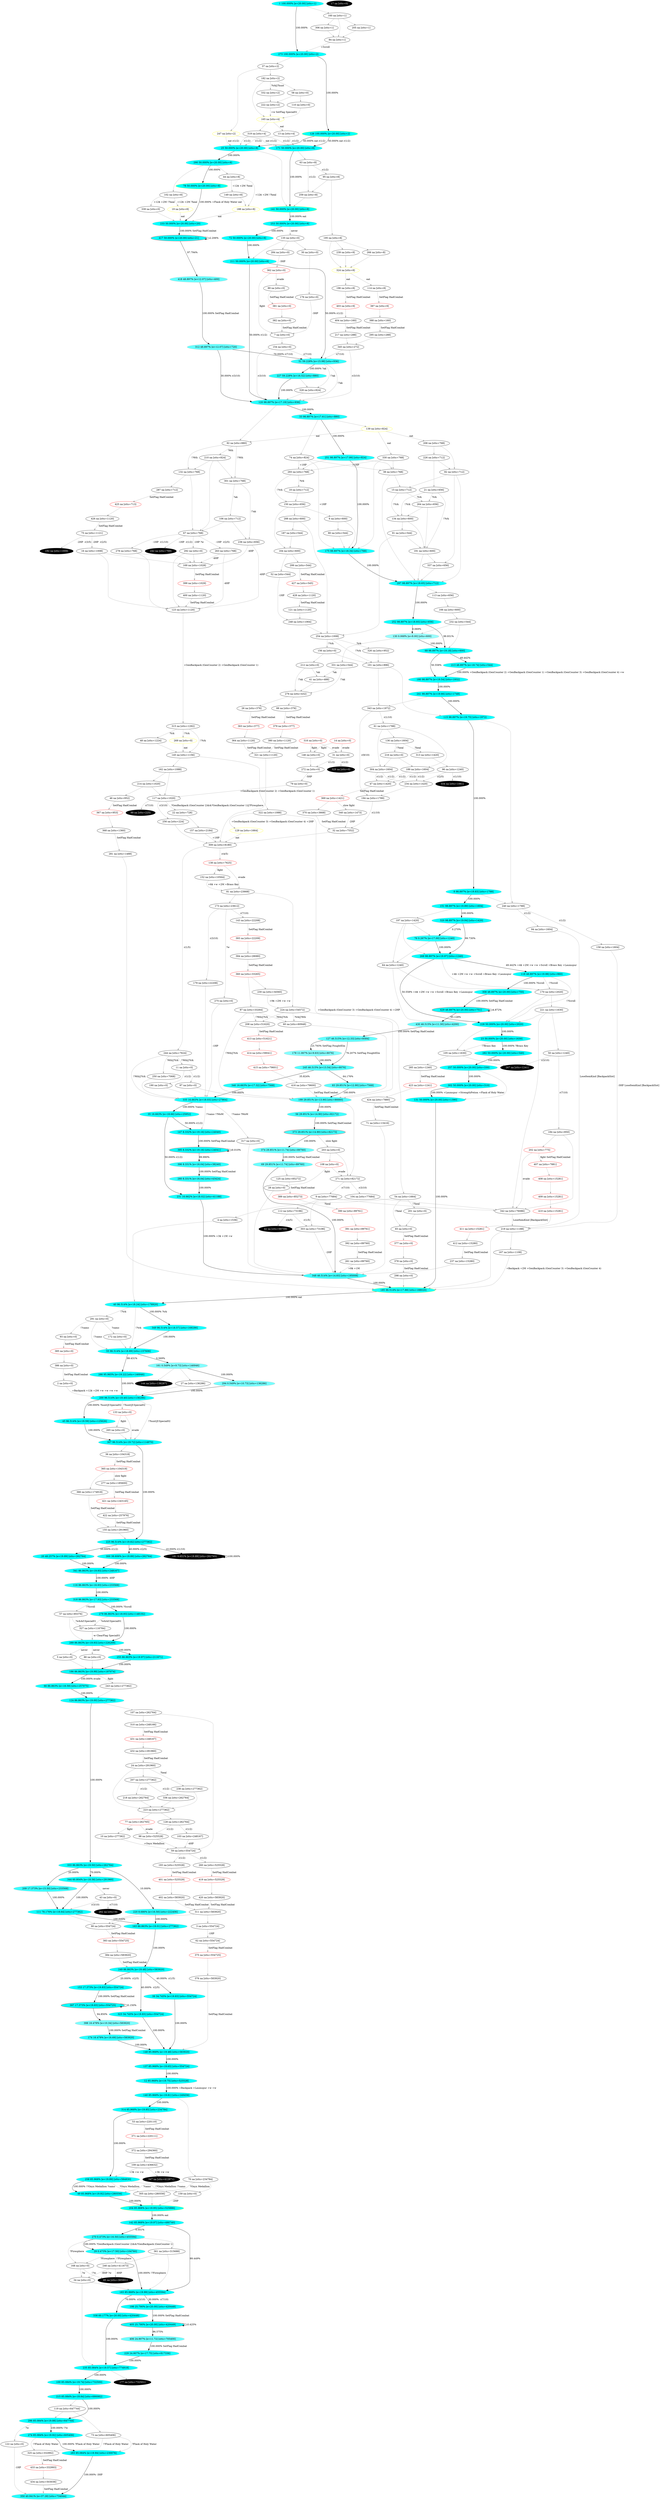 digraph g {
  "A1" [style=filled fillcolor="#00ffff"label="1 100.000% [e=20.00] [stts=1]" color=grey];
  "A2" [style=filled fillcolor="white"label="2 na [stts=0]" ];
  "A3" [style=filled fillcolor="white"label="3 na [stts=554724]" ];
  "A4" [style=filled fillcolor="white"label="4 na [stts=1536]" ];
  "A5" [style=filled fillcolor="white"label="5 na [stts=0]" ];
  "A6" [style=filled fillcolor="white"label="6 na [stts=600]" ];
  "A7" [style=filled fillcolor="white"label="7 na [stts=0]" ];
  "A8" [style=filled fillcolor="#02ffff"label="8 98.897% [e=19.83] [stts=1788]" color=grey];
  "A9" [style=filled fillcolor="white"label="9 na [stts=77684]" ];
  "A10" [style=filled fillcolor="white"label="10 na [stts=277362]" ];
  "A11" [style=filled fillcolor="white"label="11 na [stts=0]" ];
  "A12" [style=filled fillcolor="#03ffff"label="12 85.968% [e=19.75] [stts=525528]" color=grey];
  "A13" [style=filled fillcolor="white"label="13 na [stts=4]" ];
  "A14" [style=filled fillcolor="white"label="14 na [stts=0]" color=red];
  "A15" [style=filled fillcolor="white"label="15 na [stts=712]" ];
  "A16" [style=filled fillcolor="white"label="16 na [stts=1008]" ];
  "A17" [style=filled fillcolor="black"label="17 na [stts=0]" style=filled fontcolor=white];
  "A18" [style=filled fillcolor="white"label="18 na [stts=712]" ];
  "A19" [style=filled fillcolor="white"label="19 na [stts=8]" color=yellow style=filled];
  "A20" [style=filled fillcolor="#01ffff"label="20 48.257% [e=19.89] [stts=262764]" color=grey];
  "A21" [style=filled fillcolor="white"label="21 na [stts=656]" ];
  "A22" [style=filled fillcolor="white"label="22 na [stts=728]" ];
  "A23" [style=filled fillcolor="#00ffff"label="23 50.000% [e=20.00] [stts=1630]" color=grey];
  "A24" [style=filled fillcolor="white"label="24 na [stts=291960]" ];
  "A25" [style=filled fillcolor="#00ffff"label="25 50.000% [e=20.00] [stts=8]" color=grey];
  "A27" [style=filled fillcolor="white"label="27 na [stts=136286]" ];
  "A28" [style=filled fillcolor="white"label="28 na [stts=0]" ];
  "A29" [style=filled fillcolor="#1fffff"label="29 0.473% [e=17.50] [stts=104760]" color=grey];
  "A30" [style=filled fillcolor="white"label="30 na [stts=0]" ];
  "A31" [style=filled fillcolor="white"label="31 na [stts=0]" ];
  "A32" [style=filled fillcolor="white"label="32 na [stts=7552]" ];
  "A33" [style=filled fillcolor="#1effff"label="33 98.897% [e=17.61] [stts=880]" color=grey];
  "A34" [style=filled fillcolor="white"label="34 na [stts=0]" ];
  "A35" [style=filled fillcolor="#11ffff"label="35 16.663% [e=18.66] [stts=25952]" color=grey];
  "A37" [style=filled fillcolor="white"label="37 na [stts=2]" ];
  "A38" [style=filled fillcolor="white"label="38 na [stts=768]" ];
  "A39" [style=filled fillcolor="#02ffff"label="39 34.745% [e=19.83] [stts=554724]" color=grey];
  "A40" [style=filled fillcolor="#16ffff"label="40 96.514% [e=18.24] [stts=178920]" color=grey];
  "A41" [style=filled fillcolor="white"label="41 na [stts=488]" ];
  "A42" [style=filled fillcolor="black"label="42 na [stts=68709]" style=filled fontcolor=white];
  "A43" [style=filled fillcolor="white"label="43 na [stts=0]" ];
  "A44" [style=filled fillcolor="white"label="44 na [stts=8]" ];
  "A45" [style=filled fillcolor="#05ffff"label="45 96.514% [e=19.59] [stts=125626]" color=grey];
  "A48" [style=filled fillcolor="white"label="48 na [stts=1224]" ];
  "A49" [style=filled fillcolor="#00ffff"label="49 85.968% [e=19.92] [stts=280556]" color=grey];
  "A50" [style=filled fillcolor="white"label="50 na [stts=1240]" ];
  "A51" [style=filled fillcolor="#33ffff"label="51 59.228% [e=15.98] [stts=936]" color=grey];
  "A52" [style=filled fillcolor="white"label="52 na [stts=544]" ];
  "A54" [style=filled fillcolor="white"label="54 na [stts=1664]" ];
  "A55" [style=filled fillcolor="#0effff"label="55 96.514% [e=18.89] [stts=157606]" color=grey];
  "A57" [style=filled fillcolor="white"label="57 na [stts=85376]" ];
  "A58" [style=filled fillcolor="white"label="58 na [stts=0]" ];
  "A59" [style=filled fillcolor="white"label="59 na [stts=554724]" ];
  "A60" [style=filled fillcolor="white"label="60 na [stts=60948]" ];
  "A61" [style=filled fillcolor="white"label="61 na [stts=1788]" ];
  "A63" [style=filled fillcolor="white"label="63 na [stts=8]" ];
  "A64" [style=filled fillcolor="white"label="64 na [stts=1240]" ];
  "A66" [style=filled fillcolor="#11ffff"label="66 86.863% [e=18.59] [stts=257075]" color=grey];
  "A67" [style=filled fillcolor="white"label="67 na [stts=768]" ];
  "A68" [style=filled fillcolor="#0affff"label="68 98.897% [e=19.18] [stts=600]" color=grey];
  "A69" [style=filled fillcolor="#69ffff"label="69 29.851% [e=11.74] [stts=89760]" color=grey];
  "A70" [style=filled fillcolor="white"label="70 na [stts=234784]" ];
  "A71" [style=filled fillcolor="white"label="71 na [stts=13416]" ];
  "A72" [style=filled fillcolor="#00ffff"label="72 50.000% [e=20.00] [stts=8]" color=grey];
  "A73" [style=filled fillcolor="white"label="73 na [stts=605406]" ];
  "A74" [style=filled fillcolor="white"label="74 na [stts=824]" ];
  "A75" [style=filled fillcolor="white"label="75 na [stts=1121]" ];
  "A76" [style=filled fillcolor="#26ffff"label="76 0.267% [e=17.00] [stts=1240]" color=grey];
  "A77" [style=filled fillcolor="white"label="77 na [stts=262765]" color=red];
  "A78" [style=filled fillcolor="#00ffff"label="78 50.000% [e=20.00] [stts=8]" color=yellow];
  "A79" [style=filled fillcolor="white"label="79 na [stts=0]" ];
  "A80" [style=filled fillcolor="white"label="80 na [stts=544]" ];
  "A81" [style=filled fillcolor="white"label="81 na [stts=23668]" ];
  "A82" [style=filled fillcolor="white"label="82 na [stts=712]" ];
  "A83" [style=filled fillcolor="#5affff"label="83 29.851% [e=12.90] [stts=7568]" color=grey];
  "A84" [style=filled fillcolor="white"label="84 na [stts=1]" ];
  "A85" [style=filled fillcolor="black"label="85 na [stts=385901]" style=filled fontcolor=white];
  "A86" [style=filled fillcolor="white"label="86 na [stts=0]" ];
  "A87" [style=filled fillcolor="white"label="87 na [stts=33264]" ];
  "A91" [style=filled fillcolor="white"label="91 na [stts=544]" ];
  "A92" [style=filled fillcolor="white"label="92 na [stts=880]" ];
  "A94" [style=filled fillcolor="white"label="94 na [stts=1604]" ];
  "A95" [style=filled fillcolor="white"label="95 na [stts=8]" ];
  "A96" [style=filled fillcolor="white"label="96 na [stts=1240]" ];
  "A97" [style=filled fillcolor="white"label="97 na [stts=0]" ];
  "A98" [style=filled fillcolor="white"label="98 na [stts=525528]" ];
  "A99" [style=filled fillcolor="black"label="99 na [stts=225]" style=filled fontcolor=white];
  "A100" [style=filled fillcolor="#03ffff"label="100 85.084% [e=19.74] [stts=732500]" color=grey];
  "A101" [style=filled fillcolor="white"label="101 na [stts=896]" ];
  "A102" [style=filled fillcolor="white"label="102 na [stts=8]" ];
  "A103" [style=filled fillcolor="white"label="103 na [stts=248167]" ];
  "A104" [style=filled fillcolor="white"label="104 na [stts=77684]" ];
  "A105" [style=filled fillcolor="white"label="105 na [stts=1630]" ];
  "A106" [style=filled fillcolor="white"label="106 na [stts=712]" ];
  "A107" [style=filled fillcolor="white"label="107 na [stts=262764]" ];
  "A108" [style=filled fillcolor="white"label="108 na [stts=0]" color=red];
  "A109" [style=filled fillcolor="white"label="109 na [stts=436632]" ];
  "A110" [style=filled fillcolor="white"label="110 na [stts=0]" ];
  "A111" [style=filled fillcolor="#11ffff"label="111 78.176% [e=18.64] [stts=277362]" color=grey];
  "A112" [style=filled fillcolor="white"label="112 na [stts=73196]" ];
  "A113" [style=filled fillcolor="white"label="113 na [stts=656]" ];
  "A115" [style=filled fillcolor="#03ffff"label="115 98.897% [e=19.75] [stts=1972]" color=grey];
  "A116" [style=filled fillcolor="#27ffff"label="116 86.863% [e=16.93] [stts=233568]" color=grey];
  "A117" [style=filled fillcolor="white"label="117 na [stts=1020]" ];
  "A118" [style=filled fillcolor="#00ffff"label="118 48.897% [e=19.98] [stts=960]" color=grey];
  "A119" [style=filled fillcolor="white"label="119 na [stts=647744]" ];
  "A120" [style=filled fillcolor="#23ffff"label="120 98.897% [e=17.19] [stts=936]" color=grey];
  "A121" [style=filled fillcolor="white"label="121 na [stts=1120]" ];
  "A122" [style=filled fillcolor="white"label="122 na [stts=0]" ];
  "A123" [style=filled fillcolor="white"label="123 na [stts=1120]" ];
  "A124" [style=filled fillcolor="#0cffff"label="124 86.863% [e=19.00] [stts=277362]" color=grey];
  "A126" [style=filled fillcolor="#00ffff"label="126 100.000% [e=20.00] [stts=2]" color=yellow];
  "A127" [style=filled fillcolor="#61ffff"label="127 46.515% [e=12.33] [stts=8584]" color=grey];
  "A128" [style=filled fillcolor="white"label="128 na [stts=262764]" ];
  "A129" [style=filled fillcolor="white"label="129 na [stts=1664]" color=yellow style=filled];
  "A130" [style=filled fillcolor="#99ffff"label="130 0.068% [e=8.00] [stts=600]" color=grey];
  "A131" [style=filled fillcolor="#00ffff"label="131 50.000% [e=20.00] [stts=1390]" color=grey];
  "A132" [style=filled fillcolor="white"label="132 na [stts=768]" ];
  "A133" [style=filled fillcolor="white"label="133 na [stts=0]" color=red];
  "A134" [style=filled fillcolor="white"label="134 na [stts=600]" ];
  "A135" [style=filled fillcolor="white"label="135 na [stts=0]" ];
  "A136" [style=filled fillcolor="white"label="136 na [stts=1604]" ];
  "A137" [style=filled fillcolor="#04ffff"label="137 85.968% [e=19.65] [stts=554724]" color=grey];
  "A138" [style=filled fillcolor="white"label="138 na [stts=7625]" color=red];
  "A139" [style=filled fillcolor="white"label="139 na [stts=824]" color=yellow];
  "A140" [style=filled fillcolor="#02ffff"label="140 85.968% [e=19.81] [stts=249458]" color=grey];
  "A141" [style=filled fillcolor="#00ffff"label="141 50.000% [e=20.00] [stts=8]" color=yellow];
  "A142" [style=filled fillcolor="#00ffff"label="142 85.968% [e=19.97] [stts=490740]" color=grey];
  "A144" [style=filled fillcolor="black"label="144 na [stts=136287]" style=filled fontcolor=white];
  "A145" [style=filled fillcolor="white"label="145 na [stts=1156]" ];
  "A146" [style=filled fillcolor="white"label="146 na [stts=0]" ];
  "A148" [style=filled fillcolor="#06ffff"label="148 85.968% [e=19.48] [stts=583920]" color=grey];
  "A149" [style=filled fillcolor="white"label="149 na [stts=8]" ];
  "A150" [style=filled fillcolor="white"label="150 na [stts=656]" ];
  "A151" [style=filled fillcolor="#01ffff"label="151 98.897% [e=19.89] [stts=1604]" color=grey];
  "A152" [style=filled fillcolor="white"label="152 na [stts=10564]" ];
  "A154" [style=filled fillcolor="white"label="154 na [stts=0]" ];
  "A155" [style=filled fillcolor="white"label="155 na [stts=291960]" ];
  "A156" [style=filled fillcolor="white"label="156 na [stts=0]" ];
  "A157" [style=filled fillcolor="white"label="157 na [stts=2184]" ];
  "A158" [style=filled fillcolor="white"label="158 na [stts=1604]" ];
  "A159" [style=filled fillcolor="white"label="159 na [stts=0]" ];
  "A160" [style=filled fillcolor="white"label="160 na [stts=1]" ];
  "A161" [style=filled fillcolor="#82ffff"label="161 0.549% [e=9.73] [stts=146946]" color=grey];
  "A162" [style=filled fillcolor="white"label="162 na [stts=1088]" ];
  "A163" [style=filled fillcolor="#0cffff"label="163 86.863% [e=19.01] [stts=277362]" color=grey];
  "A164" [style=filled fillcolor="white"label="164 na [stts=600]" ];
  "A165" [style=filled fillcolor="white"label="165 na [stts=4]" color=yellow style=filled];
  "A166" [style=filled fillcolor="white"label="166 na [stts=600]" ];
  "A167" [style=filled fillcolor="white"label="167 na [stts=1108]" ];
  "A168" [style=filled fillcolor="white"label="168 na [stts=0]" ];
  "A170" [style=filled fillcolor="white"label="170 na [stts=2020]" ];
  "A171" [style=filled fillcolor="#00ffff"label="171 50.000% [e=20.00] [stts=8]" color=grey];
  "A172" [style=filled fillcolor="white"label="172 na [stts=0]" ];
  "A173" [style=filled fillcolor="white"label="173 na [stts=23612]" ];
  "A174" [style=filled fillcolor="#2affff"label="174 16.478% [e=16.69] [stts=583920]" color=grey];
  "A175" [style=filled fillcolor="#15ffff"label="175 98.897% [e=18.34] [stts=768]" color=grey];
  "A176" [style=filled fillcolor="white"label="176 na [stts=0]" ];
  "A177" [style=filled fillcolor="black"label="177 na [stts=732501]" style=filled fontcolor=white];
  "A178" [style=filled fillcolor="#84ffff"label="178 11.067% [e=9.63] [stts=8076]" color=grey];
  "A179" [style=filled fillcolor="white"label="179 na [stts=22208]" ];
  "A180" [style=filled fillcolor="#05ffff"label="180 98.897% [e=19.54] [stts=1932]" color=grey];
  "A181" [style=filled fillcolor="black"label="181 9.651% [e=19.89] [stts=262765]" style=filled fontcolor=white];
  "A182" [style=filled fillcolor="white"label="182 na [stts=2]" ];
  "A183" [style=filled fillcolor="#00ffff"label="183 85.968% [e=19.99] [stts=455594]" color=grey];
  "A184" [style=filled fillcolor="white"label="184 na [stts=850]" ];
  "A185" [style=filled fillcolor="#1bffff"label="185 96.514% [e=17.88] [stts=188020]" color=yellow style=filled];
  "A186" [style=filled fillcolor="#00ffff"label="186 86.863% [e=19.99] [stts=197074]" color=red];
  "A187" [style=filled fillcolor="white"label="187 na [stts=544]" ];
  "A188" [style=filled fillcolor="white"label="188 na [stts=8]" color=yellow];
  "A189" [style=filled fillcolor="white"label="189 na [stts=1604]" ];
  "A190" [style=filled fillcolor="white"label="190 na [stts=0]" ];
  "A191" [style=filled fillcolor="white"label="191 na [stts=600]" ];
  "A192" [style=filled fillcolor="black"label="192 na [stts=1009]" style=filled fontcolor=white];
  "A194" [style=filled fillcolor="white"label="194 na [stts=1789]" ];
  "A195" [style=filled fillcolor="white"label="195 na [stts=8]" ];
  "A197" [style=filled fillcolor="white"label="197 na [stts=1420]" ];
  "A199" [style=filled fillcolor="#4dffff"label="199 29.851% [e=13.90] [stts=86660]" color=grey];
  "A200" [style=filled fillcolor="#07ffff"label="200 96.514% [e=19.40] [stts=136286]" color=grey];
  "A201" [style=filled fillcolor="white"label="201 na [stts=0]" ];
  "A203" [style=filled fillcolor="white"label="203 na [stts=0]" ];
  "A204" [style=filled fillcolor="#00ffff"label="204 85.968% [e=19.95] [stts=525886]" color=yellow];
  "A205" [style=filled fillcolor="white"label="205 na [stts=1]" ];
  "A206" [style=filled fillcolor="white"label="206 na [stts=768]" ];
  "A207" [style=filled fillcolor="white"label="207 na [stts=277362]" ];
  "A209" [style=filled fillcolor="#39ffff"label="209 17.373% [e=15.50] [stts=233568]" color=grey];
  "A210" [style=filled fillcolor="white"label="210 na [stts=824]" ];
  "A211" [style=filled fillcolor="#00ffff"label="211 50.000% [e=20.00] [stts=8]" color=grey];
  "A212" [style=filled fillcolor="white"label="212 na [stts=0]" ];
  "A213" [style=filled fillcolor="#10ffff"label="213 48.897% [e=18.74] [stts=544]" color=grey];
  "A214" [style=filled fillcolor="white"label="214 na [stts=1020]" ];
  "A215" [style=filled fillcolor="#01ffff"label="215 85.084% [e=19.84] [stts=690082]" color=grey];
  "A216" [style=filled fillcolor="white"label="216 na [stts=0]" ];
  "A217" [style=filled fillcolor="white"label="217 na [stts=288]" ];
  "A218" [style=filled fillcolor="white"label="218 na [stts=262764]" ];
  "A219" [style=filled fillcolor="white"label="219 na [stts=1188]" ];
  "A220" [style=filled fillcolor="#2cffff"label="220 8.686% [e=16.50] [stts=222406]" color=grey];
  "A221" [style=filled fillcolor="white"label="221 na [stts=1630]" ];
  "A222" [style=filled fillcolor="white"label="222 na [stts=2]" ];
  "A223" [style=filled fillcolor="white"label="223 na [stts=277362]" ];
  "A224" [style=filled fillcolor="white"label="224 na [stts=54572]" ];
  "A225" [style=filled fillcolor="#02ffff"label="225 96.514% [e=19.82] [stts=277362]" color=grey];
  "A226" [style=filled fillcolor="white"label="226 na [stts=712]" ];
  "A227" [style=filled fillcolor="#2cffff"label="227 59.228% [e=16.52] [stts=880]" color=grey];
  "A228" [style=filled fillcolor="#00ffff"label="228 50.000% [e=20.00] [stts=2020]" color=grey];
  "A229" [style=filled fillcolor="#1cffff"label="229 24.907% [e=17.75] [stts=817336]" color=grey];
  "A230" [style=filled fillcolor="white"label="230 na [stts=34560]" ];
  "A231" [style=filled fillcolor="#19ffff"label="231 16.662% [e=18.02] [stts=41188]" color=grey];
  "A232" [style=filled fillcolor="white"label="232 na [stts=544]" ];
  "A234" [style=filled fillcolor="white"label="234 na [stts=1420]" ];
  "A235" [style=filled fillcolor="#05ffff"label="235 85.084% [e=19.57] [stts=774918]" color=grey];
  "A236" [style=filled fillcolor="white"label="236 na [stts=656]" ];
  "A237" [style=filled fillcolor="white"label="237 na [stts=15280]" ];
  "A238" [style=filled fillcolor="white"label="238 na [stts=277362]" ];
  "A239" [style=filled fillcolor="white"label="239 na [stts=8]" ];
  "A240" [style=filled fillcolor="white"label="240 na [stts=1788]" ];
  "A241" [style=filled fillcolor="#04ffff"label="241 98.897% [e=19.66] [stts=1748]" color=grey];
  "A242" [style=filled fillcolor="black"label="242 na [stts=769]" style=filled fontcolor=white];
  "A243" [style=filled fillcolor="white"label="243 na [stts=277362]" ];
  "A244" [style=filled fillcolor="white"label="244 na [stts=7624]" ];
  "A245" [style=filled fillcolor="#52ffff"label="245 46.515% [e=13.54] [stts=8076]" color=grey];
  "A246" [style=filled fillcolor="white"label="246 na [stts=411673]" ];
  "A247" [style=filled fillcolor="white"label="247 na [stts=2]" color=yellow];
  "A248" [style=filled fillcolor="white"label="248 na [stts=1064]" ];
  "A249" [style=filled fillcolor="#06ffff"label="249 86.863% [e=19.48] [stts=583920]" color=grey];
  "A250" [style=filled fillcolor="white"label="250 na [stts=7068]" ];
  "A251" [style=filled fillcolor="#19ffff"label="251 98.897% [e=17.99] [stts=824]" color=grey];
  "A252" [style=filled fillcolor="#0dffff"label="252 98.897% [e=18.93] [stts=656]" color=grey];
  "A253" [style=filled fillcolor="#00ffff"label="253 50.000% [e=20.00] [stts=8]" color=grey];
  "A254" [style=filled fillcolor="white"label="254 na [stts=1008]" ];
  "A255" [style=filled fillcolor="#00ffff"label="255 86.863% [e=19.97] [stts=211671]" color=grey];
  "A256" [style=filled fillcolor="white"label="256 na [stts=224]" ];
  "A257" [style=filled fillcolor="#00ffff"label="257 50.000% [e=20.00] [stts=330]" color=grey];
  "A258" [style=filled fillcolor="#01ffff"label="258 85.968% [e=19.89] [stts=584830]" color=grey];
  "A259" [style=filled fillcolor="white"label="259 na [stts=8]" ];
  "A261" [style=filled fillcolor="white"label="261 na [stts=89760]" ];
  "A262" [style=filled fillcolor="black"label="262 na [stts=0]" style=filled fontcolor=white];
  "A263" [style=filled fillcolor="white"label="263 na [stts=768]" ];
  "A264" [style=filled fillcolor="white"label="264 na [stts=656]" ];
  "A265" [style=filled fillcolor="white"label="265 na [stts=0]" ];
  "A266" [style=filled fillcolor="white"label="266 na [stts=8]" ];
  "A267" [style=filled fillcolor="black"label="267 na [stts=1241]" style=filled fontcolor=white];
  "A268" [style=filled fillcolor="#00ffff"label="268 98.897% [e=19.97] [stts=1240]" color=grey];
  "A269" [style=filled fillcolor="white"label="269 na [stts=0]" color=yellow style=filled];
  "A270" [style=filled fillcolor="#2cffff"label="270 0.473% [e=16.50] [stts=455594]" color=grey];
  "A271" [style=filled fillcolor="white"label="271 na [stts=82172]" ];
  "A272" [style=filled fillcolor="white"label="272 na [stts=0]" ];
  "A273" [style=filled fillcolor="#00ffff"label="273 100.000% [e=20.00] [stts=2]" color=grey];
  "A274" [style=filled fillcolor="#01ffff"label="274 85.084% [e=19.92] [stts=605406]" color=grey];
  "A275" [style=filled fillcolor="white"label="275 na [stts=0]" ];
  "A276" [style=filled fillcolor="white"label="276 na [stts=432]" ];
  "A278" [style=filled fillcolor="white"label="278 na [stts=768]" ];
  "A279" [style=filled fillcolor="#0dffff"label="279 86.863% [e=18.93] [stts=148192]" color=grey];
  "A280" [style=filled fillcolor="#32ffff"label="280 8.331% [e=16.04] [stts=43424]" color=grey];
  "A281" [style=filled fillcolor="white"label="281 na [stts=1488]" ];
  "A282" [style=filled fillcolor="#00ffff"label="282 50.000% [e=20.00] [stts=540]" color=grey];
  "A283" [style=filled fillcolor="#00ffff"label="283 85.084% [e=19.94] [stts=230076]" color=grey];
  "A284" [style=filled fillcolor="white"label="284 na [stts=0]" ];
  "A286" [style=filled fillcolor="#0affff"label="286 95.965% [e=19.22] [stts=146946]" color=grey];
  "A288" [style=filled fillcolor="white"label="288 na [stts=600]" ];
  "A289" [style=filled fillcolor="#00ffff"label="289 86.863% [e=19.93] [stts=226269]" color=grey];
  "A290" [style=filled fillcolor="#00ffff"label="290 50.000% [e=20.00] [stts=8]" color=grey];
  "A291" [style=filled fillcolor="white"label="291 na [stts=0]" ];
  "A292" [style=filled fillcolor="white"label="292 na [stts=0]" ];
  "A293" [style=filled fillcolor="white"label="293 na [stts=768]" ];
  "A294" [style=filled fillcolor="#76ffff"label="294 0.549% [e=10.73] [stts=136286]" color=grey];
  "A295" [style=filled fillcolor="white"label="295 na [stts=288]" ];
  "A296" [style=filled fillcolor="#01ffff"label="296 85.084% [e=19.88] [stts=647744]" color=grey];
  "A297" [style=filled fillcolor="#11ffff"label="297 98.897% [e=18.65] [stts=712]" color=grey];
  "A298" [style=filled fillcolor="white"label="298 na [stts=0]" ];
  "A300" [style=filled fillcolor="#01ffff"label="300 38.606% [e=19.89] [stts=262764]" color=grey];
  "A301" [style=filled fillcolor="white"label="301 na [stts=768]" ];
  "A302" [style=filled fillcolor="#00ffff"label="302 50.000% [e=20.00] [stts=310]" color=grey];
  "A303" [style=filled fillcolor="white"label="303 na [stts=73196]" ];
  "A304" [style=filled fillcolor="white"label="304 na [stts=1604]" ];
  "A305" [style=filled fillcolor="white"label="305 na [stts=280556]" ];
  "A306" [style=filled fillcolor="white"label="306 na [stts=1]" ];
  "A307" [style=filled fillcolor="#03ffff"label="307 96.514% [e=19.72] [stts=114970]" color=grey];
  "A309" [style=filled fillcolor="white"label="309 na [stts=8180]" ];
  "A311" [style=filled fillcolor="white"label="311 na [stts=583920]" ];
  "A312" [style=filled fillcolor="#65ffff"label="312 48.897% [e=12.07] [stts=720]" color=grey];
  "A313" [style=filled fillcolor="white"label="313 na [stts=1420]" ];
  "A314" [style=filled fillcolor="#01ffff"label="314 85.968% [e=19.85] [stts=234784]" color=grey];
  "A315" [style=filled fillcolor="white"label="315 na [stts=1292]" ];
  "A316" [style=filled fillcolor="white"label="316 na [stts=0]" color=red];
  "A317" [style=filled fillcolor="white"label="317 na [stts=0]" ];
  "A318" [style=filled fillcolor="#1affff"label="318 86.863% [e=17.93] [stts=233568]" color=grey];
  "A319" [style=filled fillcolor="white"label="319 na [stts=4]" ];
  "A320" [style=filled fillcolor="#00ffff"label="320 98.897% [e=19.94] [stts=1420]" color=grey];
  "A321" [style=filled fillcolor="white"label="321 na [stts=1120]" ];
  "A322" [style=filled fillcolor="white"label="322 na [stts=1088]" ];
  "A323" [style=filled fillcolor="#02ffff"label="323 34.745% [e=19.83] [stts=554724]" color=grey];
  "A324" [style=filled fillcolor="white"label="324 na [stts=8]" color=yellow];
  "A326" [style=filled fillcolor="white"label="326 na [stts=952]" ];
  "A327" [style=filled fillcolor="white"label="327 na [stts=116784]" ];
  "A328" [style=filled fillcolor="white"label="328 na [stts=824]" ];
  "A329" [style=filled fillcolor="black"label="329 na [stts=0]" style=filled fontcolor=white];
  "A330" [style=filled fillcolor="white"label="330 na [stts=768]" ];
  "A331" [style=filled fillcolor="white"label="331 na [stts=544]" ];
  "A332" [style=filled fillcolor="white"label="332 na [stts=2]" ];
  "A333" [style=filled fillcolor="#06ffff"label="333 86.863% [e=19.50] [stts=262764]" color=grey];
  "A334" [style=filled fillcolor="black"label="334 na [stts=1061]" style=filled fontcolor=white];
  "A335" [style=filled fillcolor="#19ffff"label="335 16.663% [e=18.03] [stts=27864]" color=grey];
  "A336" [style=filled fillcolor="white"label="336 na [stts=262764]" ];
  "A337" [style=filled fillcolor="white"label="337 na [stts=656]" ];
  "A338" [style=filled fillcolor="#00ffff"label="338 60.177% [e=20.00] [stts=420448]" color=grey];
  "A339" [style=filled fillcolor="white"label="339 na [stts=0]" ];
  "A340" [style=filled fillcolor="white"label="340 na [stts=1473]" ];
  "A341" [style=filled fillcolor="#00ffff"label="341 86.863% [e=19.93] [stts=248167]" color=grey];
  "A342" [style=filled fillcolor="white"label="342 na [stts=76086]" ];
  "A343" [style=filled fillcolor="white"label="343 na [stts=1972]" ];
  "A344" [style=filled fillcolor="#12ffff"label="344 60.804% [e=18.58] [stts=291960]" color=grey];
  "A345" [style=filled fillcolor="white"label="345 na [stts=272]" ];
  "A346" [style=filled fillcolor="#22ffff"label="346 16.663% [e=17.32] [stts=7568]" color=grey];
  "A347" [style=filled fillcolor="black"label="347 na [stts=412871]" style=filled fontcolor=white];
  "A348" [style=filled fillcolor="#41ffff"label="348 46.514% [e=14.83] [stts=195008]" color=grey];
  "A349" [style=filled fillcolor="#12ffff"label="349 96.514% [e=18.57] [stts=168286]" color=grey];
  "A350" [style=filled fillcolor="#24ffff"label="350 40.941% [e=37.28] [stts=734044]" color=grey];
  "A360" [style=filled fillcolor="white"label="360 na [stts=33265]" color=red];
  "A361" [style=filled fillcolor="white"label="361 na [stts=315688]" ];
  "A362" [style=filled fillcolor="white"label="362 na [stts=0]" color=red];
  "A26" [style=filled fillcolor="white"label="26 na [stts=376]" ];
  "A363" [style=filled fillcolor="white"label="363 na [stts=377]" color=red];
  "A364" [style=filled fillcolor="white"label="364 na [stts=1120]" ];
  "A36" [style=filled fillcolor="white"label="36 na [stts=104318]" ];
  "A365" [style=filled fillcolor="white"label="365 na [stts=104319]" color=red];
  "A366" [style=filled fillcolor="white"label="366 na [stts=174918]" ];
  "A46" [style=filled fillcolor="white"label="46 na [stts=952]" ];
  "A367" [style=filled fillcolor="white"label="367 na [stts=953]" color=red];
  "A368" [style=filled fillcolor="white"label="368 na [stts=1360]" ];
  "A47" [style=filled fillcolor="white"label="47 na [stts=1420]" ];
  "A369" [style=filled fillcolor="white"label="369 na [stts=1421]" color=red];
  "A370" [style=filled fillcolor="white"label="370 na [stts=3668]" ];
  "A53" [style=filled fillcolor="white"label="53 na [stts=220110]" ];
  "A371" [style=filled fillcolor="white"label="371 na [stts=220111]" color=red];
  "A372" [style=filled fillcolor="white"label="372 na [stts=294360]" ];
  "A56" [style=filled fillcolor="#41ffff"label="56 29.851% [e=14.90] [stts=82172]" color=grey];
  "A373" [style=filled fillcolor="#41ffff"label="373 29.851% [e=14.90] [stts=82173]" color=red];
  "A374" [style=filled fillcolor="#69ffff"label="374 29.851% [e=11.74] [stts=89760]" color=grey];
  "A62" [style=filled fillcolor="white"label="62 na [stts=554724]" ];
  "A375" [style=filled fillcolor="white"label="375 na [stts=554725]" color=red];
  "A376" [style=filled fillcolor="white"label="376 na [stts=583920]" ];
  "A65" [style=filled fillcolor="white"label="65 na [stts=0]" ];
  "A377" [style=filled fillcolor="white"label="377 na [stts=0]" color=red];
  "A378" [style=filled fillcolor="white"label="378 na [stts=0]" ];
  "A88" [style=filled fillcolor="white"label="88 na [stts=376]" ];
  "A379" [style=filled fillcolor="white"label="379 na [stts=377]" color=red];
  "A380" [style=filled fillcolor="white"label="380 na [stts=1120]" ];
  "A89" [style=filled fillcolor="white"label="89 na [stts=0]" ];
  "A381" [style=filled fillcolor="white"label="381 na [stts=0]" color=red];
  "A382" [style=filled fillcolor="white"label="382 na [stts=0]" ];
  "A90" [style=filled fillcolor="white"label="90 na [stts=554724]" ];
  "A383" [style=filled fillcolor="white"label="383 na [stts=554725]" color=red];
  "A384" [style=filled fillcolor="white"label="384 na [stts=583920]" ];
  "A93" [style=filled fillcolor="white"label="93 na [stts=0]" ];
  "A385" [style=filled fillcolor="white"label="385 na [stts=0]" color=red];
  "A386" [style=filled fillcolor="white"label="386 na [stts=0]" ];
  "A114" [style=filled fillcolor="white"label="114 na [stts=8]" ];
  "A387" [style=filled fillcolor="white"label="387 na [stts=9]" color=red];
  "A388" [style=filled fillcolor="white"label="388 na [stts=160]" ];
  "A125" [style=filled fillcolor="white"label="125 na [stts=85272]" ];
  "A389" [style=filled fillcolor="white"label="389 na [stts=85273]" color=red];
  "A390" [style=filled fillcolor="white"label="390 na [stts=89761]" color=red];
  "A391" [style=filled fillcolor="white"label="391 na [stts=89761]" color=red];
  "A392" [style=filled fillcolor="white"label="392 na [stts=89760]" ];
  "A143" [style=filled fillcolor="white"label="143 na [stts=22208]" ];
  "A393" [style=filled fillcolor="white"label="393 na [stts=22209]" color=red];
  "A394" [style=filled fillcolor="white"label="394 na [stts=28080]" ];
  "A147" [style=filled fillcolor="#0affff"label="147 8.332% [e=19.16] [stts=24040]" color=grey];
  "A395" [style=filled fillcolor="#0affff"label="395 8.332% [e=19.16] [stts=24041]" color=red];
  "A396" [style=filled fillcolor="#32ffff"label="396 8.331% [e=16.04] [stts=38240]" color=grey];
  "A153" [style=filled fillcolor="#02ffff"label="153 17.373% [e=19.83] [stts=554724]" color=grey];
  "A397" [style=filled fillcolor="#02ffff"label="397 17.373% [e=19.83] [stts=554725]" color=red];
  "A398" [style=filled fillcolor="#7bffff"label="398 16.478% [e=10.34] [stts=583920]" color=grey];
  "A169" [style=filled fillcolor="white"label="169 na [stts=1028]" ];
  "A399" [style=filled fillcolor="white"label="399 na [stts=1029]" color=red];
  "A400" [style=filled fillcolor="white"label="400 na [stts=1120]" ];
  "A193" [style=filled fillcolor="white"label="193 na [stts=525528]" ];
  "A401" [style=filled fillcolor="white"label="401 na [stts=525529]" color=red];
  "A402" [style=filled fillcolor="white"label="402 na [stts=583920]" ];
  "A196" [style=filled fillcolor="white"label="196 na [stts=8]" ];
  "A403" [style=filled fillcolor="white"label="403 na [stts=9]" color=red];
  "A404" [style=filled fillcolor="white"label="404 na [stts=160]" ];
  "A198" [style=filled fillcolor="#00ffff"label="198 25.790% [e=20.00] [stts=420448]" color=grey];
  "A405" [style=filled fillcolor="#00ffff"label="405 25.790% [e=20.00] [stts=420449]" color=red];
  "A406" [style=filled fillcolor="#69ffff"label="406 24.907% [e=11.72] [stts=705400]" color=grey];
  "A202" [style=filled fillcolor="white"label="202 na [stts=775]" color=red];
  "A407" [style=filled fillcolor="white"label="407 na [stts=7881]" color=red];
  "A408" [style=filled fillcolor="white"label="408 na [stts=15281]" color=red];
  "A409" [style=filled fillcolor="white"label="409 na [stts=15281]" color=red];
  "A410" [style=filled fillcolor="white"label="410 na [stts=15281]" color=red];
  "A411" [style=filled fillcolor="white"label="411 na [stts=15281]" color=red];
  "A412" [style=filled fillcolor="white"label="412 na [stts=15280]" ];
  "A208" [style=filled fillcolor="white"label="208 na [stts=51620]" ];
  "A413" [style=filled fillcolor="white"label="413 na [stts=51621]" color=red];
  "A414" [style=filled fillcolor="white"label="414 na [stts=59041]" color=red];
  "A415" [style=filled fillcolor="white"label="415 na [stts=79601]" color=red];
  "A416" [style=filled fillcolor="white"label="416 na [stts=79600]" ];
  "A233" [style=filled fillcolor="#00ffff"label="233 50.000% [e=20.00] [stts=20]" color=grey];
  "A417" [style=filled fillcolor="#00ffff"label="417 50.000% [e=20.00] [stts=21]" color=red];
  "A418" [style=filled fillcolor="#65ffff"label="418 48.897% [e=12.07] [stts=400]" color=grey];
  "A260" [style=filled fillcolor="white"label="260 na [stts=525528]" ];
  "A419" [style=filled fillcolor="white"label="419 na [stts=525529]" color=red];
  "A420" [style=filled fillcolor="white"label="420 na [stts=583920]" ];
  "A277" [style=filled fillcolor="white"label="277 na [stts=185600]" ];
  "A421" [style=filled fillcolor="white"label="421 na [stts=243145]" color=red];
  "A422" [style=filled fillcolor="white"label="422 na [stts=257976]" ];
  "A285" [style=filled fillcolor="white"label="285 na [stts=1240]" ];
  "A423" [style=filled fillcolor="white"label="423 na [stts=1241]" color=red];
  "A424" [style=filled fillcolor="white"label="424 na [stts=7880]" ];
  "A287" [style=filled fillcolor="white"label="287 na [stts=712]" ];
  "A425" [style=filled fillcolor="white"label="425 na [stts=713]" color=red];
  "A426" [style=filled fillcolor="white"label="426 na [stts=1120]" ];
  "A299" [style=filled fillcolor="white"label="299 na [stts=544]" ];
  "A427" [style=filled fillcolor="white"label="427 na [stts=545]" color=red];
  "A428" [style=filled fillcolor="white"label="428 na [stts=1120]" ];
  "A308" [style=filled fillcolor="#00ffff"label="308 48.897% [e=20.00] [stts=750]" color=grey];
  "A429" [style=filled fillcolor="#00ffff"label="429 48.897% [e=20.00] [stts=751]" color=red];
  "A430" [style=filled fillcolor="#6effff"label="430 46.515% [e=11.30] [stts=4200]" color=grey];
  "A310" [style=filled fillcolor="white"label="310 na [stts=248166]" ];
  "A431" [style=filled fillcolor="white"label="431 na [stts=248167]" color=red];
  "A432" [style=filled fillcolor="white"label="432 na [stts=291960]" ];
  "A325" [style=filled fillcolor="white"label="325 na [stts=332992]" ];
  "A433" [style=filled fillcolor="white"label="433 na [stts=332993]" color=red];
  "A434" [style=filled fillcolor="white"label="434 na [stts=503036]" ];
  A1 -> A160 [label="" color=darkgrey];
  A2 -> A200 [label=" +Backpack +12$ +2M +w +w +w +w" color=darkgrey];
  A3 -> A62 [label=" -1HP" color=darkgrey];
  A4 -> A40 [label="" color=darkgrey];
  A5 -> A186 [label="" color=darkgrey];
  A6 -> A80 [label="" color=darkgrey];
  A6 -> A175 [label="" color=darkgrey];
  A7 -> A154 [label="" color=darkgrey];
  A8 -> A240 [label="" color=darkgrey];
  A9 -> A112 [label="" color=darkgrey];
  A9 -> A342 [label="" color=darkgrey];
  A10 -> A59 [label=" +Onyx Medallion" color=darkgrey];
  A11 -> A97 [label=" r(1/2)" color=darkgrey];
  A11 -> A190 [label=" r(1/2)" color=darkgrey];
  A13 -> A25 [label=" r(1/2)" color=darkgrey];
  A13 -> A171 [label=" r(1/2)" color=darkgrey];
  A14 -> A31 [label=" evade" color=darkgrey];
  A14 -> A146 [label=" fight" color=darkgrey];
  A15 -> A134 [label=" !?trk" color=darkgrey];
  A15 -> A264 [label=" ?trk" color=darkgrey];
  A16 -> A123 [label="" color=darkgrey];
  A16 -> A169 [label="" color=darkgrey];
  A18 -> A150 [label="" color=darkgrey];
  A19 -> A233 [label=" eat" color=darkgrey];
  A21 -> A134 [label=" !?trk" color=darkgrey];
  A21 -> A191 [label=" !?trk" color=darkgrey];
  A21 -> A264 [label=" ?trk" color=darkgrey];
  A22 -> A157 [label="" color=darkgrey];
  A23 -> A105 [label=" !?Brass Key" color=darkgrey];
  A24 -> A207 [label="" color=darkgrey];
  A24 -> A223 [label="" color=darkgrey];
  A24 -> A238 [label=" ?heal" color=darkgrey];
  A25 -> A141 [label="" color=darkgrey];
  A26 -> A363 [label=" SetFlag HadCombat" color=darkgrey];
  A27 -> A200 [label="" color=darkgrey];
  A28 -> A348 [label="" color=darkgrey];
  A29 -> A168 [label=" ?Firesphere" color=darkgrey];
  A29 -> A246 [label=" !?Firesphere" color=darkgrey];
  A30 -> A176 [label="" color=darkgrey];
  A31 -> A272 [label=" r(1/2)" color=darkgrey];
  A31 -> A329 [label=" r(1/2)" color=darkgrey];
  A32 -> A309 [label="" color=darkgrey];
  A33 -> A74 [label="" color=darkgrey];
  A33 -> A139 [label="" color=darkgrey];
  A34 -> A183 [label="" color=darkgrey];
  A34 -> A235 [label="" color=darkgrey];
  A36 -> A365 [label=" SetFlag HadCombat" color=darkgrey];
  A37 -> A182 [label="" color=darkgrey];
  A37 -> A247 [label="" color=darkgrey];
  A38 -> A15 [label="" color=darkgrey];
  A38 -> A297 [label="" color=darkgrey];
  A40 -> A55 [label=" !?trk" color=darkgrey];
  A40 -> A291 [label=" !?trk" color=darkgrey];
  A41 -> A276 [label="" color=darkgrey];
  A43 -> A111 [label="  r(3/10)" color=darkgrey];
  A43 -> A262 [label="  r(7/10)" color=darkgrey];
  A44 -> A149 [label=" +12$ +2M ?heal" color=darkgrey];
  A44 -> A188 [label=" +12$ +2M !?heal" color=darkgrey];
  A46 -> A367 [label=" SetFlag HadCombat" color=darkgrey];
  A47 -> A369 [label=" SetFlag HadCombat" color=darkgrey];
  A48 -> A145 [label="" color=darkgrey];
  A50 -> A184 [label=" r(7/10)" color=darkgrey];
  A50 -> A267 [label=" r(3/10)" color=darkgrey];
  A51 -> A120 [label=" !?ak" color=darkgrey];
  A51 -> A328 [label=" !?ak" color=darkgrey];
  A52 -> A248 [label=" -1HP" color=darkgrey];
  A53 -> A371 [label=" SetFlag HadCombat" color=darkgrey];
  A54 -> A4 [label=" ?heal" color=darkgrey];
  A54 -> A65 [label=" !?heal" color=darkgrey];
  A54 -> A201 [label=" !?heal" color=darkgrey];
  A57 -> A289 [label=" " color=darkgrey];
  A57 -> A327 [label=" ?w&&f:Special01" color=darkgrey];
  A58 -> A110 [label="" color=darkgrey];
  A58 -> A222 [label="" color=darkgrey];
  A59 -> A193 [label=" r(1/2)" color=darkgrey];
  A59 -> A260 [label=" r(1/2)" color=darkgrey];
  A60 -> A199 [label="" color=darkgrey];
  A61 -> A136 [label="" color=darkgrey];
  A61 -> A189 [label="" color=darkgrey];
  A61 -> A304 [label="" color=darkgrey];
  A62 -> A375 [label=" SetFlag HadCombat" color=darkgrey];
  A63 -> A95 [label=" r(1/2)" color=darkgrey];
  A63 -> A259 [label=" r(1/2)" color=darkgrey];
  A64 -> A170 [label="" color=darkgrey];
  A64 -> A228 [label="" color=darkgrey];
  A65 -> A377 [label=" SetFlag HadCombat" color=darkgrey];
  A67 -> A242 [label=" -1HP  r(1/2)" color=darkgrey];
  A67 -> A263 [label=" -1HP  r(2/5)" color=darkgrey];
  A67 -> A278 [label=" -1HP  r(1/10)" color=darkgrey];
  A67 -> A292 [label=" -1HP ?w" color=darkgrey];
  A69 -> A125 [label="" color=darkgrey];
  A70 -> A49 [label=" ?camo" color=darkgrey];
  A70 -> A159 [label=" " color=darkgrey];
  A70 -> A305 [label=" ?Onyx Medallion" color=darkgrey];
  A71 -> A348 [label="" color=darkgrey];
  A73 -> A283 [label=" ?Flask of Holy Water" color=darkgrey];
  A73 -> A325 [label=" !?Flask of Holy Water" color=darkgrey];
  A74 -> A38 [label=" +1HP" color=darkgrey];
  A74 -> A175 [label=" +1HP" color=darkgrey];
  A74 -> A293 [label=" +1HP" color=darkgrey];
  A75 -> A16 [label=" -2HP  r(2/5)" color=darkgrey];
  A75 -> A192 [label=" -2HP  r(3/5)" color=darkgrey];
  A76 -> A64 [label="" color=darkgrey];
  A77 -> A10 [label=" fight" color=darkgrey];
  A77 -> A98 [label=" evade" color=darkgrey];
  A79 -> A117 [label=" +GenBackpack (GenCounter 2) +GenBackpack (GenCounter 1)" color=darkgrey];
  A80 -> A175 [label="" color=darkgrey];
  A81 -> A173 [label="" color=darkgrey];
  A81 -> A224 [label="" color=darkgrey];
  A82 -> A15 [label="" color=darkgrey];
  A82 -> A297 [label="" color=darkgrey];
  A82 -> A337 [label="" color=darkgrey];
  A84 -> A273 [label=" +Scroll" color=darkgrey];
  A86 -> A186 [label="" color=darkgrey];
  A87 -> A60 [label=" ?6th||?trk" color=darkgrey];
  A87 -> A199 [label=" !?6th||?trk" color=darkgrey];
  A87 -> A208 [label=" !?6th||?trk" color=darkgrey];
  A88 -> A379 [label=" SetFlag HadCombat" color=darkgrey];
  A89 -> A381 [label=" SetFlag HadCombat" color=darkgrey];
  A90 -> A383 [label=" SetFlag HadCombat" color=darkgrey];
  A91 -> A191 [label="" color=darkgrey];
  A91 -> A254 [label="" color=darkgrey];
  A92 -> A132 [label=" !?6th" color=darkgrey];
  A92 -> A210 [label=" ?6th" color=darkgrey];
  A92 -> A301 [label=" !?6th" color=darkgrey];
  A93 -> A385 [label=" SetFlag HadCombat" color=darkgrey];
  A94 -> A219 [label=" LoseItemKind [BackpackSlot]" color=darkgrey];
  A95 -> A195 [label="" color=darkgrey];
  A95 -> A259 [label="" color=darkgrey];
  A96 -> A47 [label=" r(1/2)" color=darkgrey];
  A96 -> A234 [label=" r(2/5)" color=darkgrey];
  A96 -> A334 [label=" r(1/10)" color=darkgrey];
  A97 -> A199 [label="" color=darkgrey];
  A98 -> A59 [label="" color=darkgrey];
  A101 -> A115 [label="" color=darkgrey];
  A101 -> A343 [label="" color=darkgrey];
  A102 -> A19 [label=" +12$ +2M ?heal" color=darkgrey];
  A102 -> A339 [label=" +12$ +2M !?heal" color=darkgrey];
  A103 -> A59 [label=" -4HP" color=darkgrey];
  A104 -> A303 [label="" color=darkgrey];
  A104 -> A342 [label="" color=darkgrey];
  A105 -> A267 [label="" color=darkgrey];
  A105 -> A285 [label="" color=darkgrey];
  A106 -> A67 [label="" color=darkgrey];
  A106 -> A236 [label="" color=darkgrey];
  A107 -> A59 [label="" color=darkgrey];
  A107 -> A310 [label="" color=darkgrey];
  A108 -> A28 [label=" fight" color=darkgrey];
  A108 -> A271 [label=" evade" color=darkgrey];
  A109 -> A258 [label=" +3$ +w +w" color=darkgrey];
  A109 -> A347 [label=" +3$ +w +w" color=darkgrey];
  A110 -> A165 [label="" color=darkgrey];
  A111 -> A90 [label="" color=darkgrey];
  A112 -> A42 [label="  r(4/5)" color=darkgrey];
  A112 -> A303 [label="  r(1/5)" color=darkgrey];
  A113 -> A166 [label="" color=darkgrey];
  A114 -> A387 [label=" SetFlag HadCombat" color=darkgrey];
  A115 -> A240 [label="" color=darkgrey];
  A117 -> A22 [label=" ?GenBackpack (GenCounter 2)&&?GenBackpack (GenCounter 1)||?Firesphere" color=darkgrey];
  A117 -> A99 [label="  r(7/10)" color=darkgrey];
  A117 -> A256 [label="  r(3/10)" color=darkgrey];
  A118 -> A170 [label=" !?Scroll" color=darkgrey];
  A118 -> A228 [label=" !?Scroll" color=darkgrey];
  A119 -> A73 [label="" color=darkgrey];
  A119 -> A296 [label="" color=darkgrey];
  A120 -> A92 [label="" color=darkgrey];
  A121 -> A248 [label="" color=darkgrey];
  A122 -> A350 [label=" -1HP " color=darkgrey];
  A123 -> A315 [label=" +GenBackpack (GenCounter 2) +GenBackpack (GenCounter 1)" color=darkgrey];
  A124 -> A107 [label="" color=darkgrey];
  A125 -> A389 [label=" SetFlag HadCombat" color=darkgrey];
  A128 -> A98 [label="  r(1/2)" color=darkgrey];
  A128 -> A103 [label="  r(1/2)" color=darkgrey];
  A129 -> A309 [label=" eat" color=darkgrey];
  A130 -> A331 [label="" color=darkgrey];
  A132 -> A67 [label="" color=darkgrey];
  A132 -> A287 [label="" color=darkgrey];
  A133 -> A265 [label=" fight" color=darkgrey];
  A133 -> A307 [label=" evade" color=darkgrey];
  A134 -> A91 [label="" color=darkgrey];
  A134 -> A191 [label="" color=darkgrey];
  A135 -> A30 [label="" color=darkgrey];
  A135 -> A211 [label="" color=darkgrey];
  A135 -> A284 [label="" color=darkgrey];
  A136 -> A216 [label=" !?heal" color=darkgrey];
  A136 -> A313 [label=" ?heal" color=darkgrey];
  A138 -> A81 [label=" evade" color=darkgrey];
  A138 -> A152 [label=" fight" color=darkgrey];
  A139 -> A92 [label=" eat" color=darkgrey];
  A139 -> A206 [label=" eat" color=darkgrey];
  A139 -> A330 [label=" eat" color=darkgrey];
  A140 -> A70 [label="" color=darkgrey];
  A143 -> A393 [label=" SetFlag HadCombat" color=darkgrey];
  A145 -> A162 [label="" color=darkgrey];
  A145 -> A322 [label="" color=darkgrey];
  A146 -> A272 [label="" color=darkgrey];
  A149 -> A188 [label="" color=darkgrey];
  A150 -> A6 [label="" color=darkgrey];
  A150 -> A164 [label="" color=darkgrey];
  A150 -> A288 [label="" color=darkgrey];
  A151 -> A197 [label="" color=darkgrey];
  A152 -> A81 [label=" +6$ +w +2M +Brass Key" color=darkgrey];
  A154 -> A51 [label=" r(7/10)" color=darkgrey];
  A154 -> A120 [label=" r(3/10)" color=darkgrey];
  A155 -> A225 [label="" color=darkgrey];
  A156 -> A101 [label="" color=darkgrey];
  A156 -> A212 [label="" color=darkgrey];
  A157 -> A309 [label=" +1HP" color=darkgrey];
  A158 -> A219 [label=" -3HP LoseItemKind [BackpackSlot]" color=darkgrey];
  A159 -> A204 [label=" -2HP" color=darkgrey];
  A160 -> A84 [label="" color=darkgrey];
  A160 -> A205 [label="" color=darkgrey];
  A160 -> A306 [label="" color=darkgrey];
  A161 -> A27 [label="" color=darkgrey];
  A161 -> A144 [label="" color=darkgrey];
  A162 -> A117 [label="" color=darkgrey];
  A162 -> A214 [label="" color=darkgrey];
  A164 -> A52 [label="" color=darkgrey];
  A164 -> A299 [label="" color=darkgrey];
  A165 -> A13 [label=" eat" color=darkgrey];
  A165 -> A319 [label="" color=darkgrey];
  A166 -> A232 [label="" color=darkgrey];
  A167 -> A185 [label=" +Backpack +2M +GenBackpack (GenCounter 3) +GenBackpack (GenCounter 4)" color=darkgrey];
  A168 -> A34 [label=" ?w" color=darkgrey];
  A168 -> A85 [label=" !?w" color=darkgrey];
  A169 -> A399 [label=" SetFlag HadCombat" color=darkgrey];
  A170 -> A221 [label="" color=darkgrey];
  A170 -> A228 [label="" color=darkgrey];
  A171 -> A63 [label="" color=darkgrey];
  A172 -> A55 [label="" color=darkgrey];
  A173 -> A143 [label="  r(7/10)" color=darkgrey];
  A173 -> A179 [label="  r(3/10)" color=darkgrey];
  A173 -> A275 [label=" ?w" color=darkgrey];
  A176 -> A7 [label=" -3HP" color=darkgrey];
  A179 -> A335 [label="" color=darkgrey];
  A182 -> A58 [label=" " color=darkgrey];
  A182 -> A165 [label="" color=darkgrey];
  A182 -> A332 [label=" ?trk||?hunt" color=darkgrey];
  A184 -> A202 [label="" color=darkgrey];
  A184 -> A342 [label="" color=darkgrey];
  A186 -> A243 [label=" fight" color=darkgrey];
  A187 -> A164 [label="" color=darkgrey];
  A188 -> A233 [label=" eat" color=darkgrey];
  A189 -> A47 [label=" r(1/2)" color=darkgrey];
  A189 -> A234 [label=" r(1/2)" color=darkgrey];
  A190 -> A335 [label="" color=darkgrey];
  A191 -> A297 [label="" color=darkgrey];
  A191 -> A337 [label="" color=darkgrey];
  A193 -> A401 [label=" SetFlag HadCombat" color=darkgrey];
  A194 -> A32 [label=" r(1/10)" color=darkgrey];
  A195 -> A239 [label="" color=darkgrey];
  A195 -> A266 [label="" color=darkgrey];
  A195 -> A324 [label="" color=darkgrey];
  A196 -> A403 [label=" SetFlag HadCombat" color=darkgrey];
  A197 -> A64 [label="" color=darkgrey];
  A197 -> A76 [label="" color=darkgrey];
  A197 -> A268 [label="" color=darkgrey];
  A199 -> A271 [label="" color=darkgrey];
  A200 -> A133 [label=" !?hunt||f:Special02" color=darkgrey];
  A200 -> A307 [label=" !?hunt||f:Special02" color=darkgrey];
  A201 -> A65 [label="" color=darkgrey];
  A202 -> A342 [label=" evade" color=darkgrey];
  A202 -> A407 [label=" fight SetFlag HadCombat" color=darkgrey];
  A203 -> A108 [label="" color=darkgrey];
  A203 -> A271 [label="" color=darkgrey];
  A205 -> A84 [label="" color=darkgrey];
  A206 -> A82 [label="" color=darkgrey];
  A206 -> A226 [label="" color=darkgrey];
  A207 -> A218 [label="  r(1/2)" color=darkgrey];
  A207 -> A336 [label="  r(1/2)" color=darkgrey];
  A208 -> A413 [label=" SetFlag HadCombat" color=darkgrey];
  A210 -> A67 [label="" color=darkgrey];
  A210 -> A132 [label="" color=darkgrey];
  A210 -> A301 [label="" color=darkgrey];
  A212 -> A41 [label=" ?ak" color=darkgrey];
  A212 -> A276 [label=" !?ak" color=darkgrey];
  A214 -> A46 [label="" color=darkgrey];
  A214 -> A117 [label="" color=darkgrey];
  A215 -> A119 [label="" color=darkgrey];
  A216 -> A189 [label="" color=darkgrey];
  A216 -> A304 [label="" color=darkgrey];
  A217 -> A345 [label="" color=darkgrey];
  A218 -> A223 [label="" color=darkgrey];
  A219 -> A167 [label="" color=darkgrey];
  A219 -> A185 [label="" color=darkgrey];
  A220 -> A90 [label="" color=darkgrey];
  A221 -> A50 [label="" color=darkgrey];
  A221 -> A228 [label="" color=darkgrey];
  A221 -> A342 [label="" color=darkgrey];
  A222 -> A165 [label=" +w SetFlag Special01" color=darkgrey];
  A223 -> A77 [label="" color=darkgrey];
  A223 -> A128 [label="" color=darkgrey];
  A224 -> A60 [label=" ?trk||?6th" color=darkgrey];
  A224 -> A199 [label="" color=darkgrey];
  A224 -> A208 [label="" color=darkgrey];
  A226 -> A21 [label="" color=darkgrey];
  A226 -> A82 [label="" color=darkgrey];
  A227 -> A328 [label="" color=darkgrey];
  A228 -> A105 [label="" color=darkgrey];
  A230 -> A224 [label=" +9$ +2M +w +w" color=darkgrey];
  A232 -> A68 [label="" color=darkgrey];
  A232 -> A130 [label="" color=darkgrey];
  A234 -> A194 [label="" color=darkgrey];
  A235 -> A177 [label="" color=darkgrey];
  A236 -> A123 [label=" -4HP" color=darkgrey];
  A236 -> A169 [label=" -4HP" color=darkgrey];
  A237 -> A348 [label="" color=darkgrey];
  A238 -> A223 [label="" color=darkgrey];
  A239 -> A324 [label="" color=darkgrey];
  A240 -> A94 [label=" r(1/2)" color=darkgrey];
  A240 -> A158 [label=" r(1/2)" color=darkgrey];
  A241 -> A343 [label="" color=darkgrey];
  A243 -> A124 [label="" color=darkgrey];
  A244 -> A11 [label=" !?6th||?trk" color=darkgrey];
  A244 -> A250 [label=" ?6th||?trk" color=darkgrey];
  A244 -> A335 [label=" !?6th||?trk" color=darkgrey];
  A246 -> A34 [label=" -8HP ?w" color=darkgrey];
  A246 -> A85 [label=" -8HP " color=darkgrey];
  A247 -> A25 [label=" eat r(1/2)" color=darkgrey];
  A247 -> A171 [label=" eat r(1/2)" color=darkgrey];
  A248 -> A254 [label="" color=darkgrey];
  A250 -> A335 [label="" color=darkgrey];
  A251 -> A38 [label="" color=darkgrey];
  A251 -> A293 [label="" color=darkgrey];
  A253 -> A135 [label=" never" color=darkgrey];
  A254 -> A101 [label=" !?trk" color=darkgrey];
  A254 -> A156 [label=" !?trk" color=darkgrey];
  A254 -> A326 [label=" ?trk" color=darkgrey];
  A256 -> A309 [label="" color=darkgrey];
  A257 -> A131 [label="" color=darkgrey];
  A258 -> A159 [label=" !?Onyx Medallion !?camo" color=darkgrey];
  A258 -> A305 [label=" ?Onyx Medallion" color=darkgrey];
  A259 -> A141 [label="" color=darkgrey];
  A260 -> A419 [label=" SetFlag HadCombat" color=darkgrey];
  A261 -> A348 [label=" +8$ +1M" color=darkgrey];
  A263 -> A123 [label=" -4HP" color=darkgrey];
  A263 -> A169 [label=" -4HP" color=darkgrey];
  A264 -> A134 [label="" color=darkgrey];
  A264 -> A191 [label="" color=darkgrey];
  A265 -> A307 [label="" color=darkgrey];
  A266 -> A324 [label="" color=darkgrey];
  A268 -> A170 [label=" +4$ +2M +w +w +Scroll +Brass Key +Laumspur" color=darkgrey];
  A269 -> A145 [label=" eat" color=darkgrey];
  A270 -> A168 [label=" ?Firesphere" color=darkgrey];
  A270 -> A361 [label=" " color=darkgrey];
  A271 -> A9 [label="  r(7/10)" color=darkgrey];
  A271 -> A104 [label="  r(3/10)" color=darkgrey];
  A272 -> A79 [label=" -5HP" color=darkgrey];
  A273 -> A37 [label="" color=darkgrey];
  A274 -> A325 [label=" !?Flask of Holy Water" color=darkgrey];
  A275 -> A335 [label=" -1HP" color=darkgrey];
  A276 -> A26 [label="" color=darkgrey];
  A276 -> A88 [label="" color=darkgrey];
  A277 -> A421 [label=" SetFlag HadCombat" color=darkgrey];
  A278 -> A123 [label="" color=darkgrey];
  A278 -> A169 [label="" color=darkgrey];
  A279 -> A327 [label=" ?w&&f:Special01" color=darkgrey];
  A281 -> A185 [label="" color=darkgrey];
  A284 -> A362 [label=" -3HP" color=darkgrey];
  A285 -> A423 [label=" SetFlag HadCombat" color=darkgrey];
  A287 -> A425 [label=" SetFlag HadCombat" color=darkgrey];
  A288 -> A187 [label="" color=darkgrey];
  A288 -> A254 [label="" color=darkgrey];
  A289 -> A5 [label=" never" color=darkgrey];
  A289 -> A86 [label=" never" color=darkgrey];
  A290 -> A44 [label="" color=darkgrey];
  A290 -> A102 [label="" color=darkgrey];
  A291 -> A55 [label=" !?camo" color=darkgrey];
  A291 -> A93 [label=" !?camo" color=darkgrey];
  A291 -> A172 [label=" ?camo" color=darkgrey];
  A292 -> A123 [label="" color=darkgrey];
  A292 -> A169 [label="" color=darkgrey];
  A293 -> A18 [label=" ?trk" color=darkgrey];
  A293 -> A150 [label=" !?trk" color=darkgrey];
  A295 -> A345 [label="" color=darkgrey];
  A296 -> A122 [label=" ?w" color=darkgrey];
  A297 -> A113 [label="" color=darkgrey];
  A298 -> A185 [label="" color=darkgrey];
  A299 -> A427 [label=" SetFlag HadCombat" color=darkgrey];
  A301 -> A106 [label=" ?ak" color=darkgrey];
  A301 -> A236 [label=" !?ak" color=darkgrey];
  A303 -> A348 [label=" -2HP" color=darkgrey];
  A304 -> A47 [label=" r(1/2)" color=darkgrey];
  A304 -> A234 [label=" r(1/2)" color=darkgrey];
  A305 -> A204 [label="" color=darkgrey];
  A306 -> A84 [label="" color=darkgrey];
  A307 -> A36 [label="" color=darkgrey];
  A309 -> A138 [label="  r(4/5)" color=darkgrey];
  A309 -> A244 [label="  r(1/5)" color=darkgrey];
  A310 -> A431 [label=" SetFlag HadCombat" color=darkgrey];
  A311 -> A3 [label="" color=darkgrey];
  A311 -> A90 [label="" color=darkgrey];
  A313 -> A96 [label="" color=darkgrey];
  A314 -> A53 [label="" color=darkgrey];
  A315 -> A48 [label=" ?trk" color=darkgrey];
  A315 -> A145 [label=" !?trk" color=darkgrey];
  A315 -> A269 [label=" !?trk" color=darkgrey];
  A316 -> A31 [label=" evade" color=darkgrey];
  A316 -> A146 [label=" fight" color=darkgrey];
  A317 -> A348 [label="" color=darkgrey];
  A318 -> A57 [label=" !?Scroll" color=darkgrey];
  A319 -> A25 [label=" r(1/2)" color=darkgrey];
  A319 -> A171 [label=" r(1/2)" color=darkgrey];
  A321 -> A309 [label="" color=darkgrey];
  A322 -> A54 [label=" +GenBackpack (GenCounter 3) +GenBackpack (GenCounter 4) +2HP" color=darkgrey];
  A322 -> A129 [label=" +GenBackpack (GenCounter 3) +GenBackpack (GenCounter 4) +2HP" color=darkgrey];
  A324 -> A114 [label=" eat" color=darkgrey];
  A324 -> A196 [label=" eat" color=darkgrey];
  A325 -> A433 [label=" SetFlag HadCombat" color=darkgrey];
  A326 -> A101 [label="" color=darkgrey];
  A327 -> A289 [label=" -w ClearFlag Special01" color=darkgrey];
  A328 -> A120 [label="" color=darkgrey];
  A330 -> A38 [label="" color=darkgrey];
  A330 -> A175 [label="" color=darkgrey];
  A330 -> A293 [label="" color=darkgrey];
  A331 -> A41 [label=" ?ak" color=darkgrey];
  A331 -> A276 [label=" !?ak" color=darkgrey];
  A332 -> A222 [label="" color=darkgrey];
  A335 -> A147 [label=" !?camo !?MoM" color=darkgrey];
  A335 -> A317 [label=" !?camo ?MoM" color=darkgrey];
  A336 -> A223 [label="" color=darkgrey];
  A337 -> A297 [label="" color=darkgrey];
  A339 -> A233 [label="" color=darkgrey];
  A340 -> A32 [label=" -2HP" color=darkgrey];
  A342 -> A219 [label=" LoseItemKind [BackpackSlot]" color=darkgrey];
  A343 -> A61 [label="  r(1/10)" color=darkgrey];
  A343 -> A194 [label="  r(9/10)" color=darkgrey];
  A344 -> A43 [label=" never" color=darkgrey];
  A345 -> A51 [label=" r(7/10)" color=darkgrey];
  A345 -> A120 [label=" r(3/10)" color=darkgrey];
  A360 -> A87 [label="" color=darkgrey];
  A360 -> A230 [label="" color=darkgrey];
  A361 -> A183 [label="" color=darkgrey];
  A361 -> A246 [label="" color=darkgrey];
  A362 -> A7 [label=" fight" color=darkgrey];
  A362 -> A89 [label=" evade" color=darkgrey];
  A363 -> A364 [label="" color=darkgrey];
  A364 -> A321 [label=" SetFlag HadCombat" color=darkgrey];
  A365 -> A277 [label=" slow fight" color=darkgrey];
  A365 -> A366 [label="" color=darkgrey];
  A366 -> A155 [label=" SetFlag HadCombat" color=darkgrey];
  A367 -> A368 [label="" color=darkgrey];
  A368 -> A281 [label=" SetFlag HadCombat" color=darkgrey];
  A369 -> A340 [label=" slow fight" color=darkgrey];
  A369 -> A370 [label="" color=darkgrey];
  A370 -> A32 [label=" SetFlag HadCombat" color=darkgrey];
  A371 -> A372 [label="" color=darkgrey];
  A372 -> A109 [label=" SetFlag HadCombat" color=darkgrey];
  A373 -> A203 [label=" slow fight" color=darkgrey];
  A375 -> A376 [label="" color=darkgrey];
  A376 -> A148 [label=" SetFlag HadCombat" color=darkgrey];
  A377 -> A378 [label="" color=darkgrey];
  A378 -> A298 [label=" SetFlag HadCombat" color=darkgrey];
  A379 -> A380 [label="" color=darkgrey];
  A380 -> A321 [label=" SetFlag HadCombat" color=darkgrey];
  A381 -> A382 [label="" color=darkgrey];
  A382 -> A7 [label=" SetFlag HadCombat" color=darkgrey];
  A383 -> A384 [label="" color=darkgrey];
  A384 -> A249 [label=" SetFlag HadCombat" color=darkgrey];
  A385 -> A386 [label="" color=darkgrey];
  A386 -> A2 [label=" SetFlag HadCombat" color=darkgrey];
  A387 -> A388 [label="" color=darkgrey];
  A388 -> A295 [label=" SetFlag HadCombat" color=darkgrey];
  A389 -> A390 [label="" color=darkgrey];
  A390 -> A391 [label="" color=darkgrey];
  A391 -> A392 [label="" color=darkgrey];
  A392 -> A261 [label=" SetFlag HadCombat" color=darkgrey];
  A393 -> A394 [label="" color=darkgrey];
  A394 -> A360 [label=" SetFlag HadCombat" color=darkgrey];
  A399 -> A400 [label="" color=darkgrey];
  A400 -> A123 [label=" SetFlag HadCombat" color=darkgrey];
  A401 -> A402 [label="" color=darkgrey];
  A402 -> A311 [label=" SetFlag HadCombat" color=darkgrey];
  A403 -> A404 [label="" color=darkgrey];
  A404 -> A217 [label=" SetFlag HadCombat" color=darkgrey];
  A407 -> A408 [label="" color=darkgrey];
  A408 -> A409 [label="" color=darkgrey];
  A409 -> A410 [label="" color=darkgrey];
  A410 -> A411 [label="" color=darkgrey];
  A411 -> A412 [label="" color=darkgrey];
  A412 -> A237 [label=" SetFlag HadCombat" color=darkgrey];
  A413 -> A414 [label="" color=darkgrey];
  A414 -> A415 [label="" color=darkgrey];
  A415 -> A416 [label="" color=darkgrey];
  A416 -> A199 [label=" SetFlag HadCombat" color=darkgrey];
  A419 -> A420 [label="" color=darkgrey];
  A420 -> A311 [label=" SetFlag HadCombat" color=darkgrey];
  A421 -> A422 [label="" color=darkgrey];
  A422 -> A155 [label=" SetFlag HadCombat" color=darkgrey];
  A423 -> A424 [label="" color=darkgrey];
  A424 -> A71 [label=" SetFlag HadCombat" color=darkgrey];
  A425 -> A426 [label="" color=darkgrey];
  A426 -> A75 [label=" SetFlag HadCombat" color=darkgrey];
  A427 -> A428 [label="" color=darkgrey];
  A428 -> A121 [label=" SetFlag HadCombat" color=darkgrey];
  A431 -> A432 [label="" color=darkgrey];
  A432 -> A24 [label=" SetFlag HadCombat" color=darkgrey];
  A433 -> A434 [label="" color=darkgrey];
  A434 -> A350 [label=" SetFlag HadCombat" color=darkgrey];
  A1 -> A273 [label="100.000%" color=black];
  A8 -> A151 [label="100.000%" color=black];
  A12 -> A140 [label="100.000% +Backpack +Laumspur +w +w" color=black];
  A20 -> A341 [label="100.000%" color=black];
  A23 -> A282 [label="100.000% ?Brass Key" color=black];
  A25 -> A290 [label="100.000%" color=black];
  A29 -> A183 [label="100.000% !?Firesphere" color=black];
  A33 -> A251 [label="100.000%" color=black];
  A35 -> A147 [label="50.000% r(1/2)" color=black];
  A35 -> A231 [label="50.000% r(1/2)" color=black];
  A39 -> A148 [label="100.000%" color=black];
  A40 -> A349 [label="100.000% ?trk" color=black];
  A45 -> A307 [label="100.000%" color=black];
  A49 -> A204 [label="100.000%" color=black];
  A51 -> A227 [label="100.000% ?ak" color=black];
  A55 -> A161 [label="0.569%" color=black];
  A55 -> A286 [label="99.431%" color=black];
  A56 -> A373 [label="100.000% SetFlag HadCombat" color=black];
  A66 -> A124 [label="100.000%" color=black];
  A68 -> A180 [label="50.558%" color=black];
  A68 -> A213 [label="49.442%" color=black];
  A69 -> A348 [label="100.000%" color=black];
  A72 -> A211 [label="100.000%" color=black];
  A76 -> A268 [label="100.000%" color=black];
  A78 -> A233 [label="100.000% +Flask of Holy Water eat" color=black];
  A83 -> A199 [label="100.000%" color=black];
  A100 -> A215 [label="100.000%" color=black];
  A111 -> A163 [label="100.000%" color=black];
  A115 -> A8 [label="100.000%" color=black];
  A116 -> A318 [label="100.000%" color=black];
  A118 -> A308 [label="100.000% ?Scroll" color=black];
  A120 -> A33 [label="100.000%" color=black];
  A124 -> A333 [label="100.000%" color=black];
  A126 -> A25 [label="50.000% eat r(1/2)" color=black];
  A126 -> A171 [label="50.000% eat r(1/2)" color=black];
  A127 -> A178 [label="23.793% SetFlag FoughtElix" color=black];
  A127 -> A245 [label="76.207% SetFlag FoughtElix" color=black];
  A130 -> A68 [label="100.000%" color=black];
  A131 -> A185 [label="100.000%" color=black];
  A137 -> A12 [label="100.000%" color=black];
  A140 -> A314 [label="100.000%" color=black];
  A141 -> A253 [label="100.000% eat" color=black];
  A142 -> A183 [label="99.449%" color=black];
  A142 -> A270 [label="0.551%" color=black];
  A147 -> A395 [label="100.000% SetFlag HadCombat" color=black];
  A148 -> A137 [label="100.000%" color=black];
  A151 -> A320 [label="100.000%" color=black];
  A153 -> A397 [label="100.000% SetFlag HadCombat" color=black];
  A161 -> A294 [label="100.000%" color=black];
  A163 -> A249 [label="100.000%" color=black];
  A171 -> A141 [label="100.000%" color=black];
  A174 -> A148 [label="100.000%" color=black];
  A175 -> A297 [label="100.000%" color=black];
  A178 -> A245 [label="100.000%" color=black];
  A180 -> A241 [label="100.000%" color=black];
  A181 -> A181 [label="100.000%" color=black];
  A183 -> A198 [label="30.000%  r(7/10)" color=black];
  A183 -> A338 [label="70.000%  r(3/10)" color=black];
  A185 -> A40 [label="100.000% eat" color=black];
  A186 -> A66 [label="100.000% evade" color=black];
  A198 -> A405 [label="100.000% SetFlag HadCombat" color=black];
  A199 -> A56 [label="100.000%" color=black];
  A200 -> A45 [label="100.000% ?hunt||f:Special02" color=black];
  A204 -> A142 [label="100.000% eat" color=black];
  A209 -> A111 [label="100.000%" color=black];
  A211 -> A51 [label="50.000% r(1/2)" color=black];
  A211 -> A120 [label="50.000% r(1/2)" color=black];
  A213 -> A180 [label="100.000% +GenBackpack (GenCounter 2) +GenBackpack (GenCounter 1) +GenBackpack (GenCounter 3) +GenBackpack (GenCounter 4) +w" color=black];
  A215 -> A296 [label="100.000%" color=black];
  A220 -> A163 [label="100.000%" color=black];
  A225 -> A20 [label="50.000% r(1/2)" color=black];
  A225 -> A181 [label="10.000% r(1/10)" color=black];
  A225 -> A300 [label="40.000% r(2/5)" color=black];
  A227 -> A120 [label="100.000%" color=black];
  A228 -> A23 [label="100.000%" color=black];
  A229 -> A235 [label="100.000%" color=black];
  A231 -> A348 [label="100.000% +3$ +1M +w" color=black];
  A233 -> A417 [label="100.000% SetFlag HadCombat" color=black];
  A235 -> A100 [label="100.000%" color=black];
  A241 -> A115 [label="100.000%" color=black];
  A245 -> A83 [label="64.176%" color=black];
  A245 -> A346 [label="35.824%" color=black];
  A249 -> A39 [label="40.000%  r(1/5)" color=black];
  A249 -> A153 [label="20.000%  r(2/5)" color=black];
  A249 -> A323 [label="40.000%  r(2/5)" color=black];
  A251 -> A175 [label="100.000%" color=black];
  A252 -> A68 [label="99.931%" color=black];
  A252 -> A130 [label="0.069%" color=black];
  A253 -> A72 [label="100.000% " color=black];
  A255 -> A186 [label="100.000%" color=black];
  A257 -> A302 [label="100.000%" color=black];
  A258 -> A49 [label="100.000% !?Onyx Medallion ?camo" color=black];
  A268 -> A118 [label="49.442% +4$ +2M +w +w +Scroll +Brass Key +Laumspur" color=black];
  A268 -> A228 [label="50.558% +4$ +2M +w +w +Scroll +Brass Key +Laumspur" color=black];
  A270 -> A29 [label="100.000% ?GenBackpack (GenCounter 2)&&?GenBackpack (GenCounter 1)" color=black];
  A273 -> A126 [label="100.000%" color=black];
  A274 -> A283 [label="100.000% ?Flask of Holy Water" color=black];
  A279 -> A289 [label="100.000% " color=black];
  A280 -> A231 [label="100.000%" color=black];
  A282 -> A257 [label="100.000%" color=black];
  A283 -> A350 [label="100.000% -3HP" color=black];
  A286 -> A200 [label="100.000%" color=black];
  A289 -> A255 [label="100.000% " color=black];
  A290 -> A78 [label="100.000%" color=black];
  A294 -> A200 [label="100.000%" color=black];
  A296 -> A274 [label="100.000% !?w" color=black];
  A297 -> A252 [label="100.000%" color=black];
  A300 -> A341 [label="100.000%" color=black];
  A302 -> A131 [label="100.000% +Laumspur +StrengthPotion +Flask of Holy Water" color=black];
  A307 -> A225 [label="100.000%" color=black];
  A308 -> A429 [label="100.000% SetFlag HadCombat" color=black];
  A312 -> A51 [label="70.000% r(7/10)" color=black];
  A312 -> A120 [label="30.000% r(3/10)" color=black];
  A314 -> A258 [label="100.000%" color=black];
  A318 -> A279 [label="100.000% ?Scroll" color=black];
  A320 -> A76 [label="0.270%" color=black];
  A320 -> A268 [label="99.730%" color=black];
  A323 -> A148 [label="100.000%" color=black];
  A333 -> A209 [label="20.000%" color=black];
  A333 -> A220 [label="10.000%" color=black];
  A333 -> A344 [label="70.000%" color=black];
  A335 -> A35 [label="100.000% ?camo" color=black];
  A338 -> A235 [label="100.000%" color=black];
  A341 -> A116 [label="100.000% -4HP" color=black];
  A344 -> A111 [label="100.000% " color=black];
  A346 -> A335 [label="100.000%" color=black];
  A348 -> A185 [label="100.000%" color=black];
  A349 -> A55 [label="100.000%" color=black];
  A373 -> A374 [label="100.000%" color=black];
  A374 -> A69 [label="100.000% SetFlag HadCombat" color=black];
  A395 -> A395 [label="0.010%" color=black];
  A395 -> A396 [label="99.990%" color=black];
  A396 -> A280 [label="100.000% SetFlag HadCombat" color=black];
  A397 -> A397 [label="5.150%" color=black];
  A397 -> A398 [label="94.850%" color=black];
  A398 -> A174 [label="100.000% SetFlag HadCombat" color=black];
  A405 -> A405 [label="3.425%" color=black];
  A405 -> A406 [label="96.575%" color=black];
  A406 -> A229 [label="100.000% SetFlag HadCombat" color=black];
  A417 -> A417 [label="2.206%" color=black];
  A417 -> A418 [label="97.794%" color=black];
  A418 -> A312 [label="100.000% SetFlag HadCombat" color=black];
  A429 -> A429 [label="4.872%" color=black];
  A429 -> A430 [label="95.128%" color=black];
  A430 -> A127 [label="100.000% SetFlag HadCombat" color=black];
}
